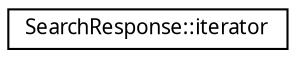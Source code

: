 digraph "Graphical Class Hierarchy"
{
  edge [fontname="FreeSans.ttf",fontsize="10",labelfontname="FreeSans.ttf",labelfontsize="10"];
  node [fontname="FreeSans.ttf",fontsize="10",shape=record];
  rankdir="LR";
  Node0 [label="SearchResponse::iterator",height=0.2,width=0.4,color="black", fillcolor="white", style="filled",URL="$classsbol_1_1_search_response_1_1iterator.html",tooltip="Provides iterator functionality for SBOL properties that contain multiple objects. "];
}
